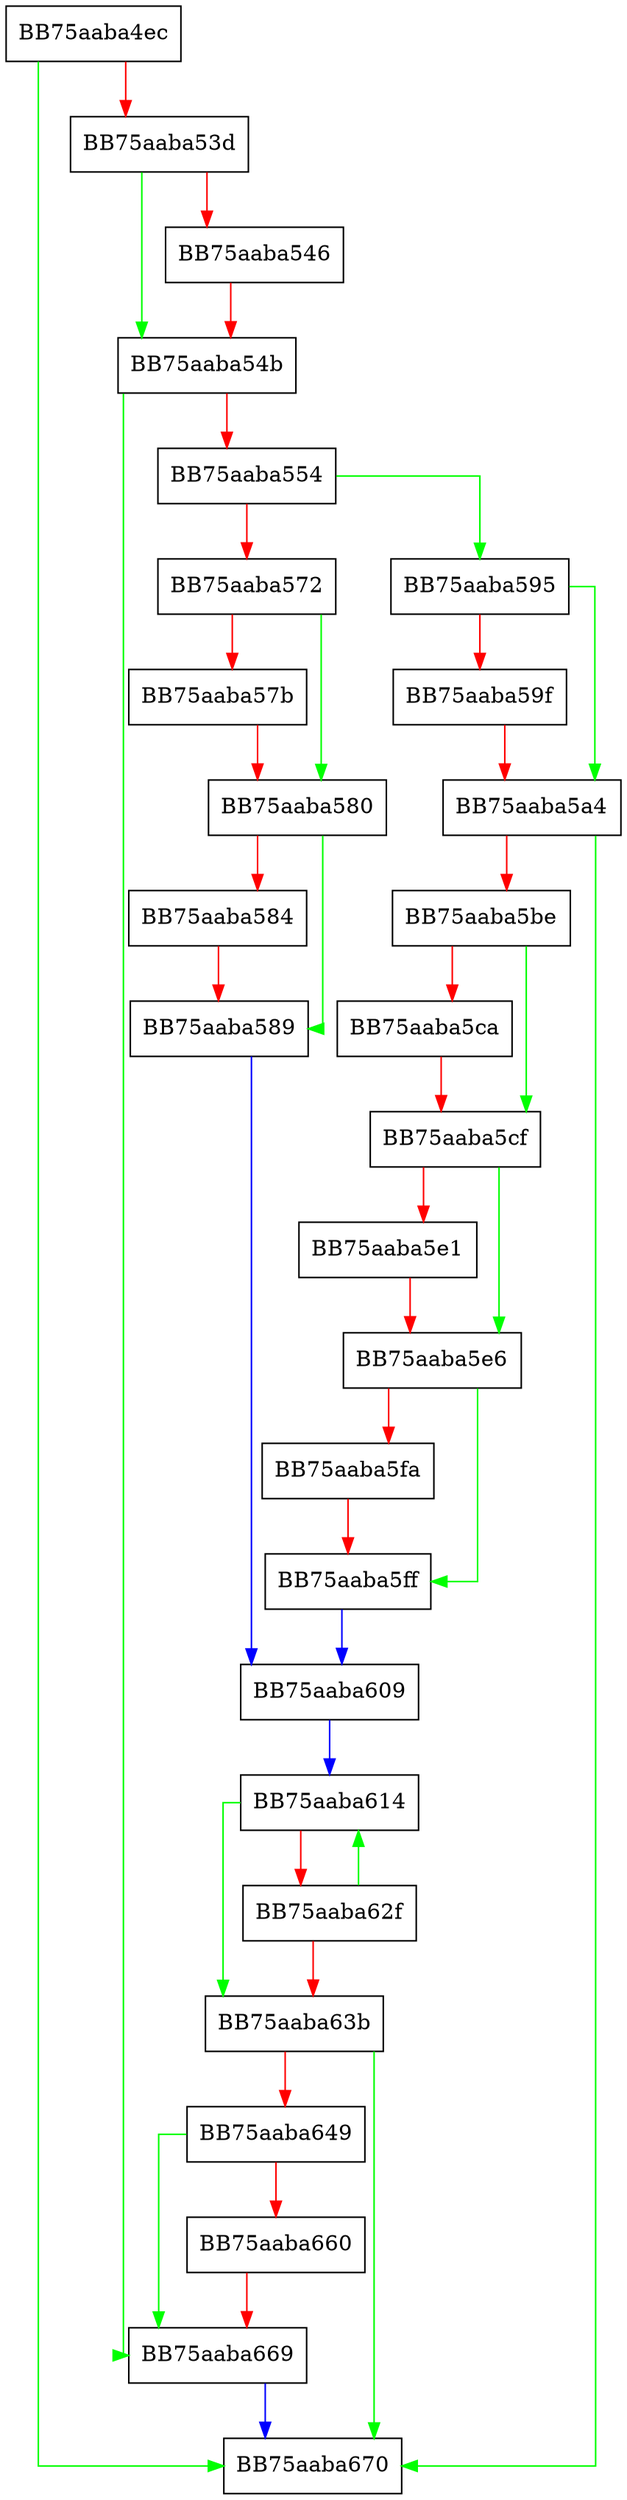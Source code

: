 digraph GetDistance {
  node [shape="box"];
  graph [splines=ortho];
  BB75aaba4ec -> BB75aaba670 [color="green"];
  BB75aaba4ec -> BB75aaba53d [color="red"];
  BB75aaba53d -> BB75aaba54b [color="green"];
  BB75aaba53d -> BB75aaba546 [color="red"];
  BB75aaba546 -> BB75aaba54b [color="red"];
  BB75aaba54b -> BB75aaba669 [color="green"];
  BB75aaba54b -> BB75aaba554 [color="red"];
  BB75aaba554 -> BB75aaba595 [color="green"];
  BB75aaba554 -> BB75aaba572 [color="red"];
  BB75aaba572 -> BB75aaba580 [color="green"];
  BB75aaba572 -> BB75aaba57b [color="red"];
  BB75aaba57b -> BB75aaba580 [color="red"];
  BB75aaba580 -> BB75aaba589 [color="green"];
  BB75aaba580 -> BB75aaba584 [color="red"];
  BB75aaba584 -> BB75aaba589 [color="red"];
  BB75aaba589 -> BB75aaba609 [color="blue"];
  BB75aaba595 -> BB75aaba5a4 [color="green"];
  BB75aaba595 -> BB75aaba59f [color="red"];
  BB75aaba59f -> BB75aaba5a4 [color="red"];
  BB75aaba5a4 -> BB75aaba670 [color="green"];
  BB75aaba5a4 -> BB75aaba5be [color="red"];
  BB75aaba5be -> BB75aaba5cf [color="green"];
  BB75aaba5be -> BB75aaba5ca [color="red"];
  BB75aaba5ca -> BB75aaba5cf [color="red"];
  BB75aaba5cf -> BB75aaba5e6 [color="green"];
  BB75aaba5cf -> BB75aaba5e1 [color="red"];
  BB75aaba5e1 -> BB75aaba5e6 [color="red"];
  BB75aaba5e6 -> BB75aaba5ff [color="green"];
  BB75aaba5e6 -> BB75aaba5fa [color="red"];
  BB75aaba5fa -> BB75aaba5ff [color="red"];
  BB75aaba5ff -> BB75aaba609 [color="blue"];
  BB75aaba609 -> BB75aaba614 [color="blue"];
  BB75aaba614 -> BB75aaba63b [color="green"];
  BB75aaba614 -> BB75aaba62f [color="red"];
  BB75aaba62f -> BB75aaba614 [color="green"];
  BB75aaba62f -> BB75aaba63b [color="red"];
  BB75aaba63b -> BB75aaba670 [color="green"];
  BB75aaba63b -> BB75aaba649 [color="red"];
  BB75aaba649 -> BB75aaba669 [color="green"];
  BB75aaba649 -> BB75aaba660 [color="red"];
  BB75aaba660 -> BB75aaba669 [color="red"];
  BB75aaba669 -> BB75aaba670 [color="blue"];
}
